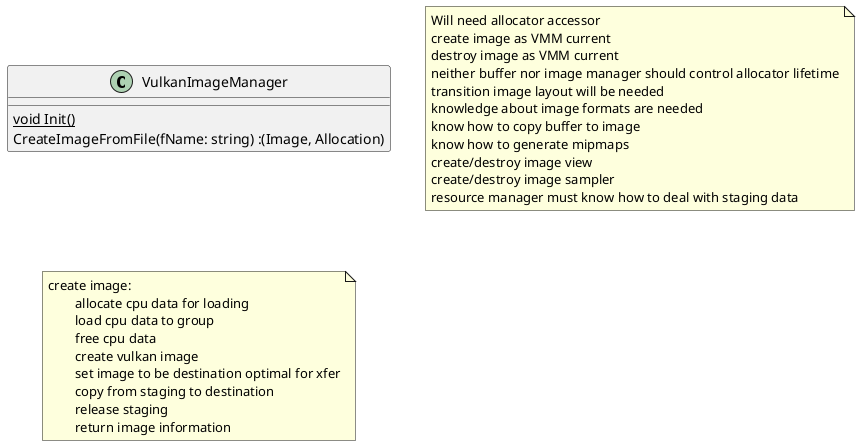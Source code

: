@startuml VulkanImageManager
class VulkanImageManager{
	{static} void Init()
	CreateImageFromFile(fName: string) :(Image, Allocation)
	
}
note as N1
	Will need allocator accessor
	create image as VMM current
	destroy image as VMM current
	neither buffer nor image manager should control allocator lifetime
	transition image layout will be needed
	knowledge about image formats are needed
	know how to copy buffer to image
	know how to generate mipmaps
	create/destroy image view
	create/destroy image sampler
	resource manager must know how to deal with staging data
end note
note as N2
	create image:
		allocate cpu data for loading
		load cpu data to group
		free cpu data
		create vulkan image
		set image to be destination optimal for xfer
		copy from staging to destination
		release staging
		return image information
end note
@enduml